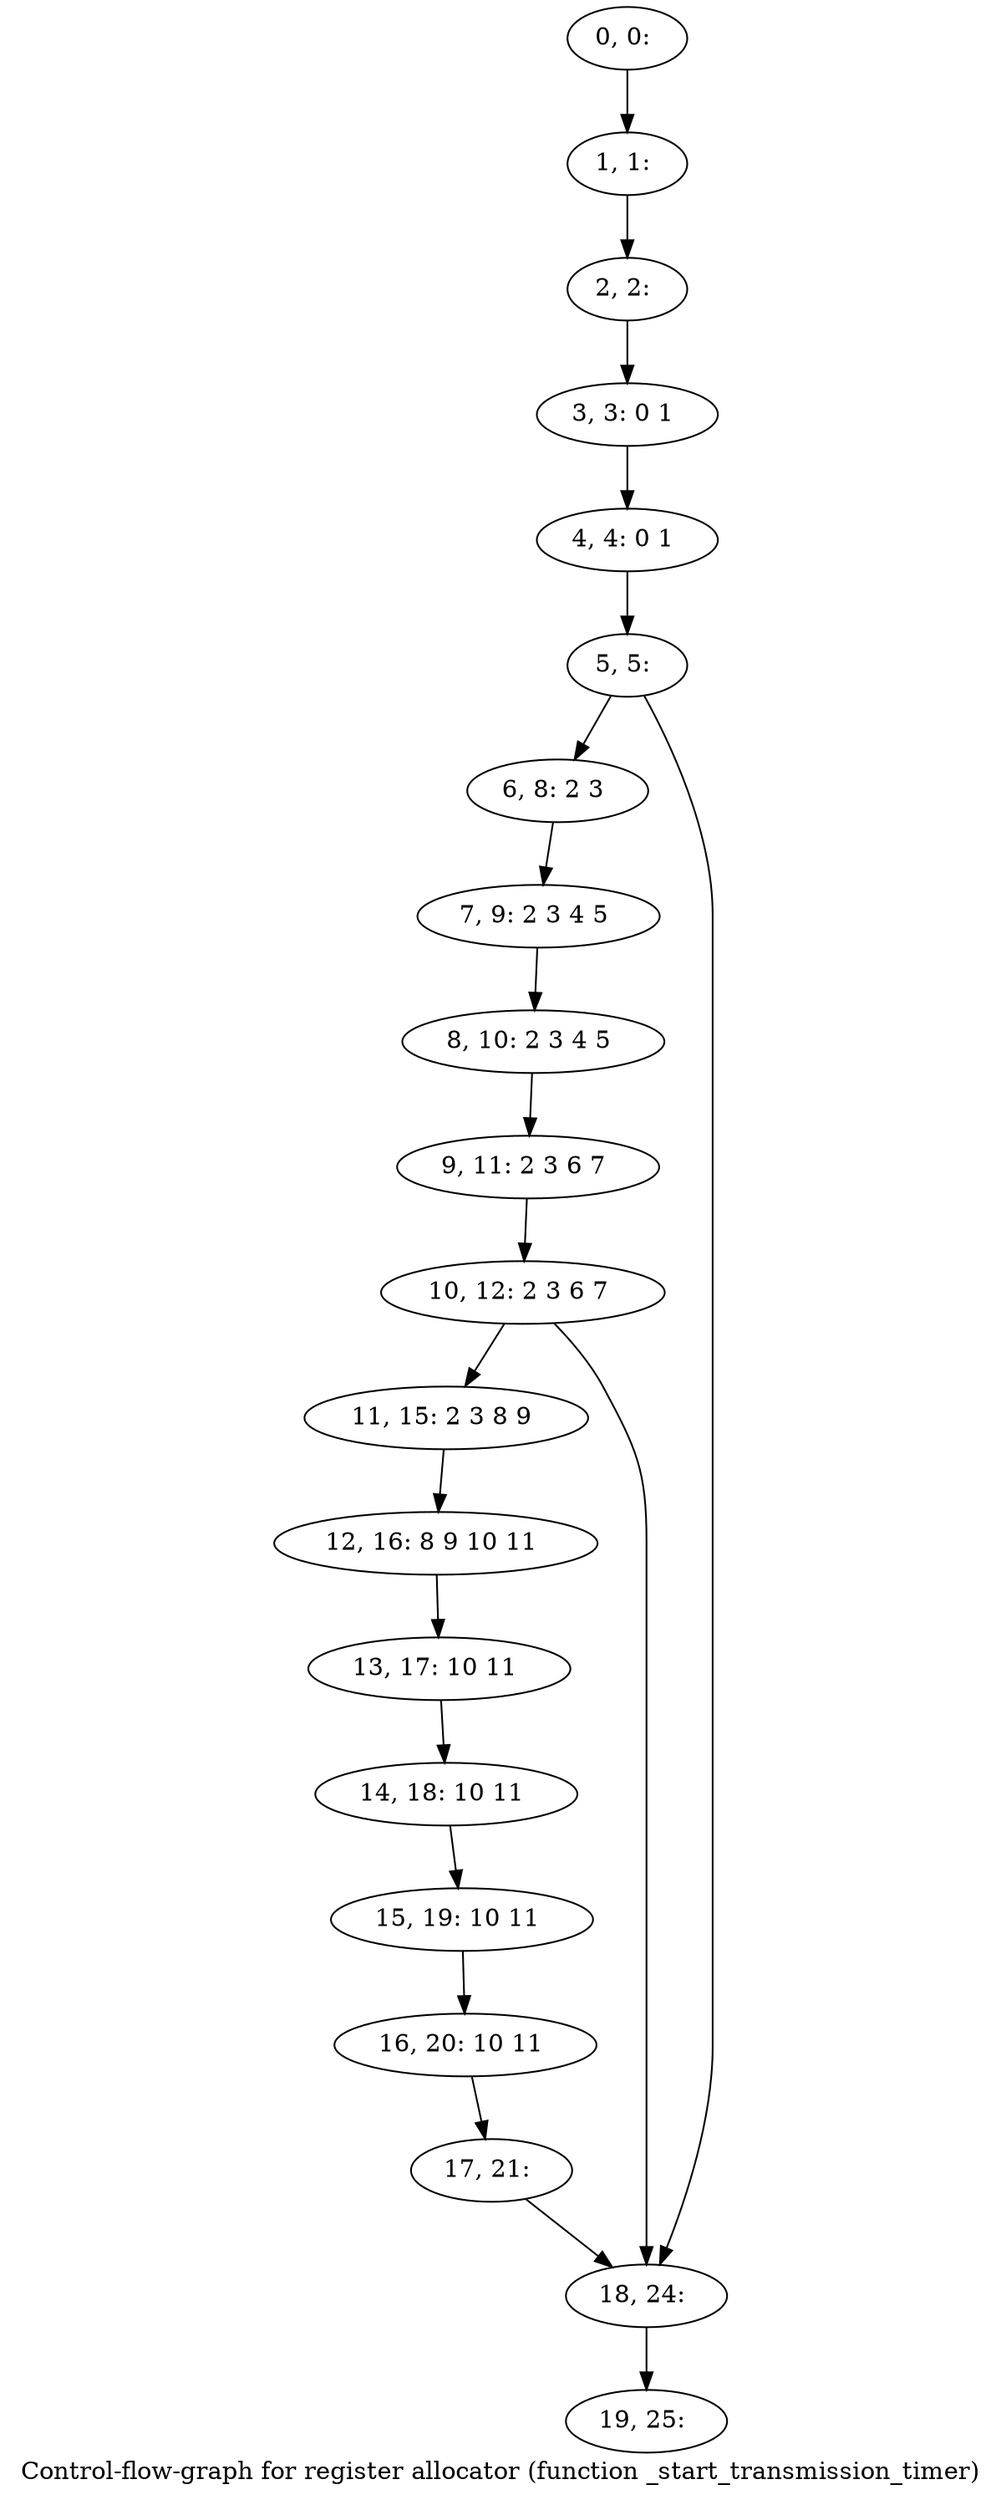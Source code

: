 digraph G {
graph [label="Control-flow-graph for register allocator (function _start_transmission_timer)"]
0[label="0, 0: "];
1[label="1, 1: "];
2[label="2, 2: "];
3[label="3, 3: 0 1 "];
4[label="4, 4: 0 1 "];
5[label="5, 5: "];
6[label="6, 8: 2 3 "];
7[label="7, 9: 2 3 4 5 "];
8[label="8, 10: 2 3 4 5 "];
9[label="9, 11: 2 3 6 7 "];
10[label="10, 12: 2 3 6 7 "];
11[label="11, 15: 2 3 8 9 "];
12[label="12, 16: 8 9 10 11 "];
13[label="13, 17: 10 11 "];
14[label="14, 18: 10 11 "];
15[label="15, 19: 10 11 "];
16[label="16, 20: 10 11 "];
17[label="17, 21: "];
18[label="18, 24: "];
19[label="19, 25: "];
0->1 ;
1->2 ;
2->3 ;
3->4 ;
4->5 ;
5->6 ;
5->18 ;
6->7 ;
7->8 ;
8->9 ;
9->10 ;
10->11 ;
10->18 ;
11->12 ;
12->13 ;
13->14 ;
14->15 ;
15->16 ;
16->17 ;
17->18 ;
18->19 ;
}
